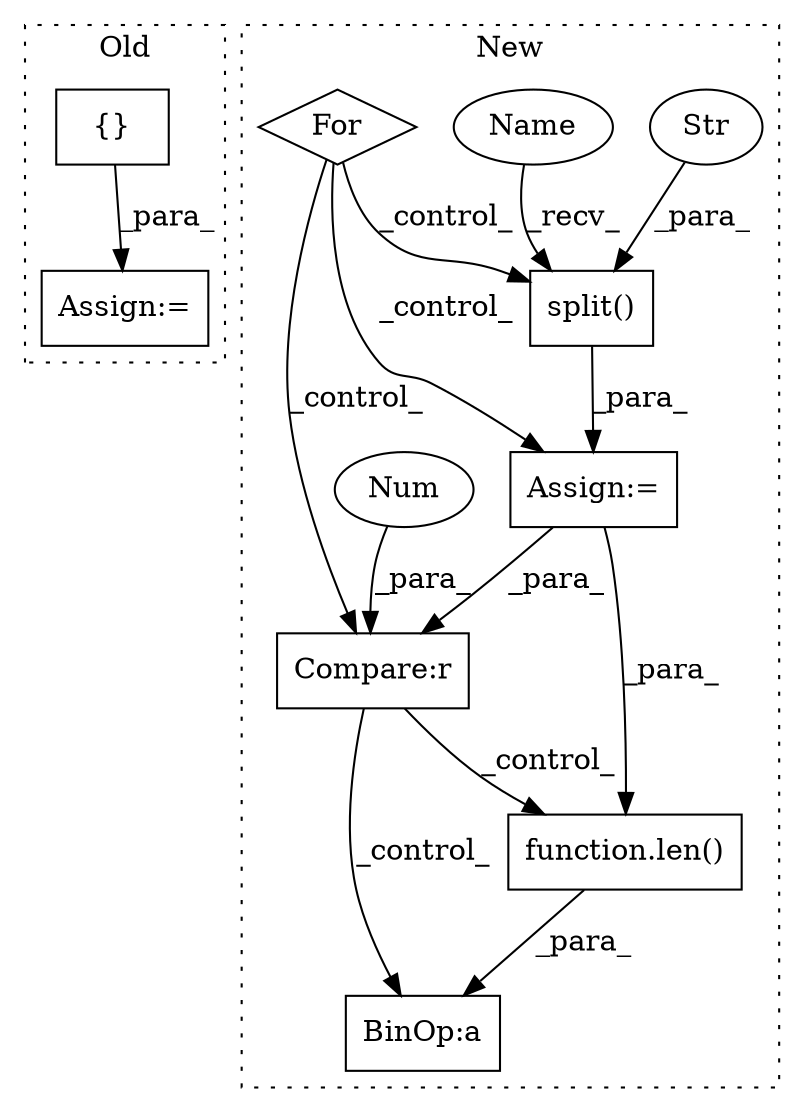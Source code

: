 digraph G {
subgraph cluster0 {
1 [label="{}" a="59" s="7373,7373" l="2,1" shape="box"];
5 [label="Assign:=" a="68" s="7370" l="3" shape="box"];
label = "Old";
style="dotted";
}
subgraph cluster1 {
2 [label="split()" a="75" s="7929,7945" l="13,1" shape="box"];
3 [label="Str" a="66" s="7942" l="3" shape="ellipse"];
4 [label="Assign:=" a="68" s="7926" l="3" shape="box"];
6 [label="For" a="107" s="7873,7899" l="4,14" shape="diamond"];
7 [label="function.len()" a="75" s="8081,8098" l="4,1" shape="box"];
8 [label="BinOp:a" a="82" s="8080" l="1" shape="box"];
9 [label="Compare:r" a="40" s="8020" l="9" shape="box"];
10 [label="Num" a="76" s="8027" l="2" shape="ellipse"];
11 [label="Name" a="87" s="7929" l="6" shape="ellipse"];
label = "New";
style="dotted";
}
1 -> 5 [label="_para_"];
2 -> 4 [label="_para_"];
3 -> 2 [label="_para_"];
4 -> 7 [label="_para_"];
4 -> 9 [label="_para_"];
6 -> 4 [label="_control_"];
6 -> 2 [label="_control_"];
6 -> 9 [label="_control_"];
7 -> 8 [label="_para_"];
9 -> 7 [label="_control_"];
9 -> 8 [label="_control_"];
10 -> 9 [label="_para_"];
11 -> 2 [label="_recv_"];
}